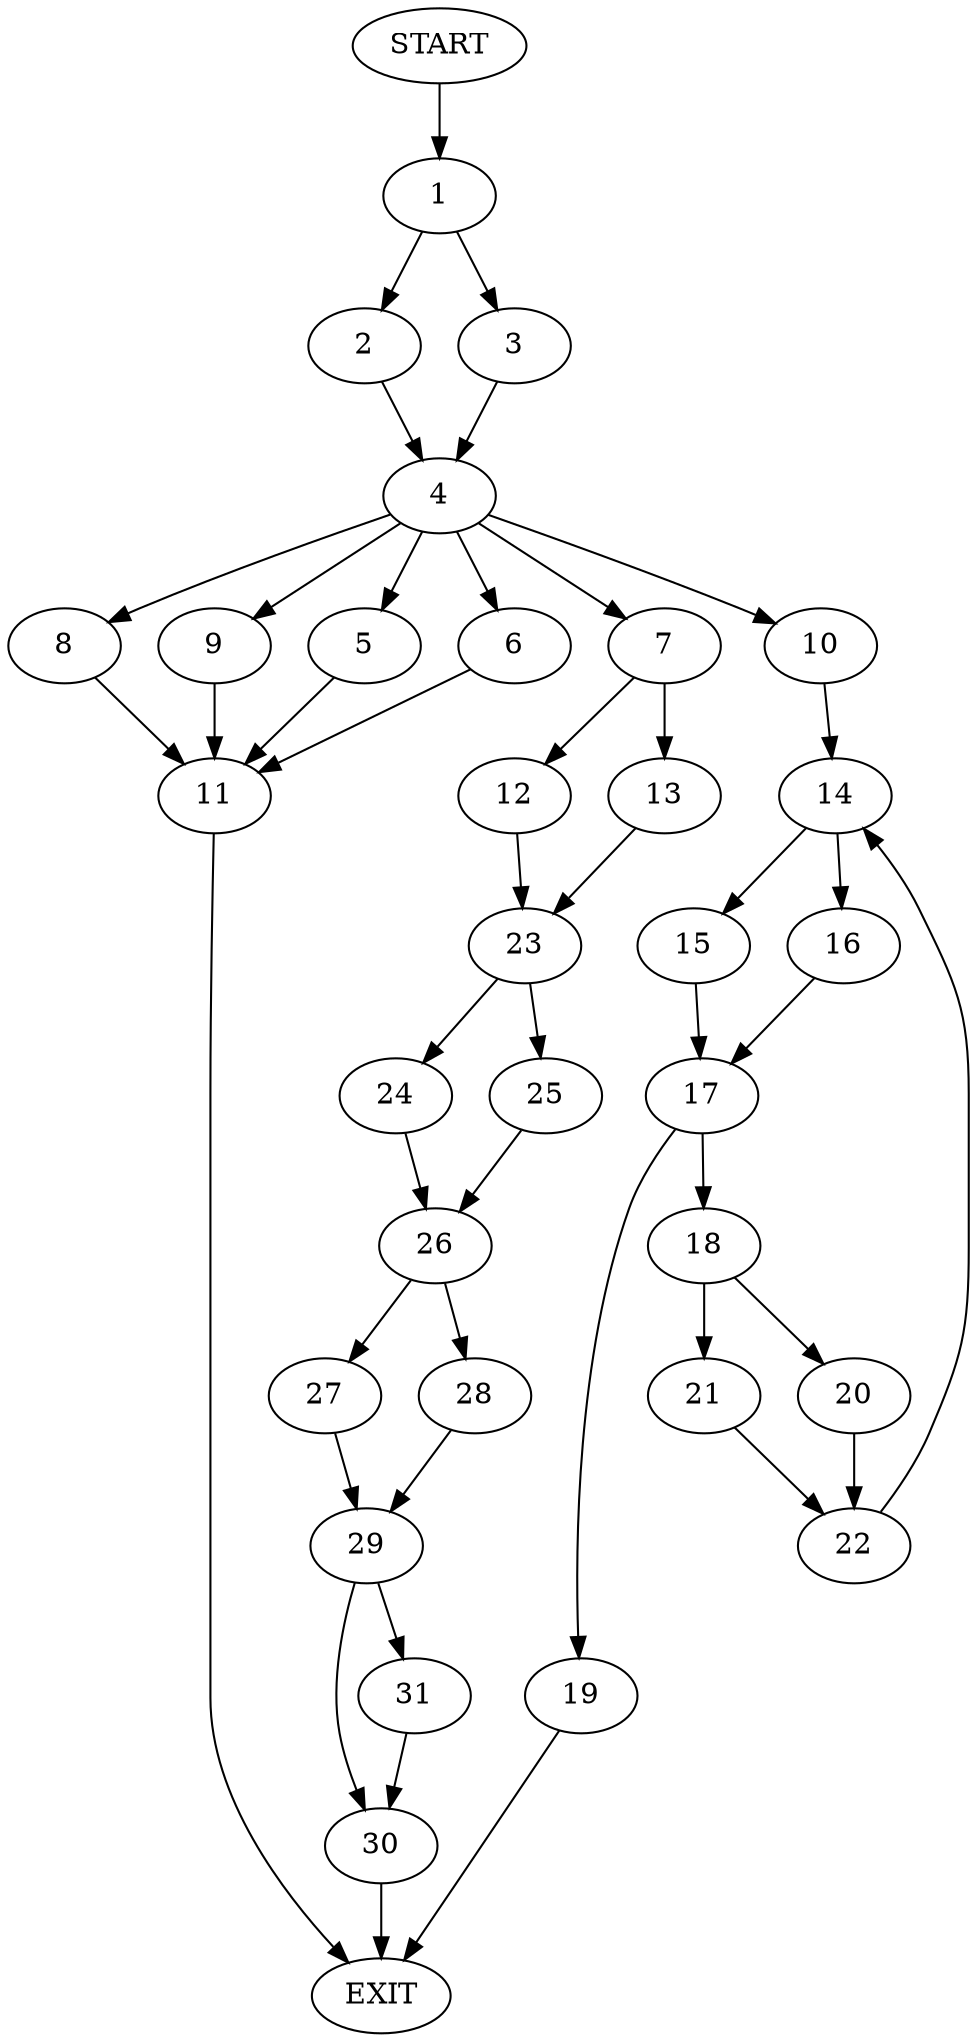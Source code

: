 digraph {
0 [label="START"]
32 [label="EXIT"]
0 -> 1
1 -> 2
1 -> 3
3 -> 4
2 -> 4
4 -> 5
4 -> 6
4 -> 7
4 -> 8
4 -> 9
4 -> 10
6 -> 11
5 -> 11
9 -> 11
8 -> 11
7 -> 12
7 -> 13
10 -> 14
11 -> 32
14 -> 15
14 -> 16
15 -> 17
16 -> 17
17 -> 18
17 -> 19
19 -> 32
18 -> 20
18 -> 21
21 -> 22
20 -> 22
22 -> 14
12 -> 23
13 -> 23
23 -> 24
23 -> 25
24 -> 26
25 -> 26
26 -> 27
26 -> 28
27 -> 29
28 -> 29
29 -> 30
29 -> 31
30 -> 32
31 -> 30
}

